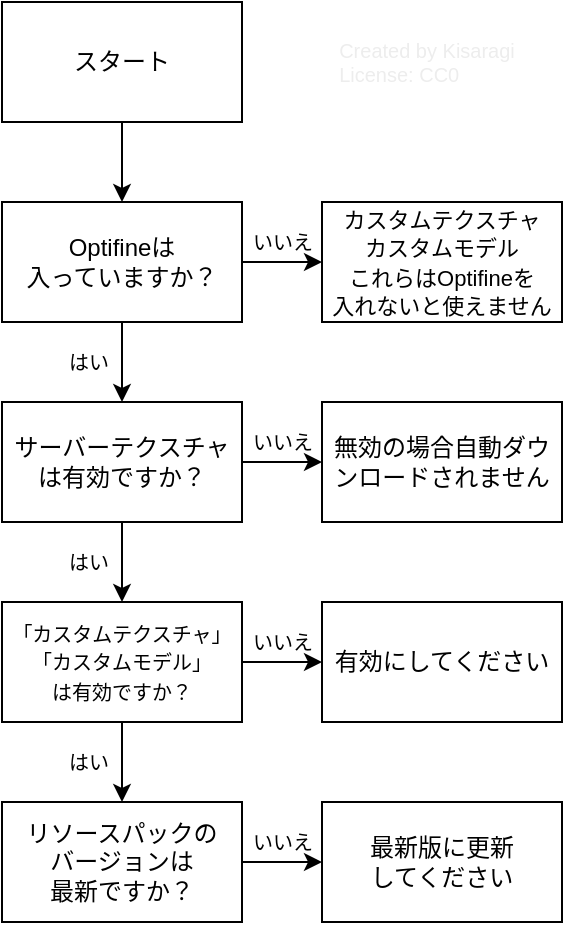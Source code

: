 <mxfile version="18.1.1" type="device"><diagram id="XY0PAWvXEExQlMB-qnIZ" name="Page-1"><mxGraphModel dx="777" dy="503" grid="0" gridSize="5" guides="1" tooltips="1" connect="1" arrows="1" fold="1" page="0" pageScale="1" pageWidth="827" pageHeight="1169" math="0" shadow="0"><root><mxCell id="0"/><mxCell id="1" parent="0"/><mxCell id="N30e_RbSjj6qOF0PRnEr-3" value="" style="edgeStyle=orthogonalEdgeStyle;rounded=0;orthogonalLoop=1;jettySize=auto;html=1;" edge="1" parent="1" source="N30e_RbSjj6qOF0PRnEr-1" target="N30e_RbSjj6qOF0PRnEr-2"><mxGeometry relative="1" as="geometry"/></mxCell><mxCell id="N30e_RbSjj6qOF0PRnEr-1" value="スタート" style="rounded=0;whiteSpace=wrap;html=1;" vertex="1" parent="1"><mxGeometry x="40" y="60" width="120" height="60" as="geometry"/></mxCell><mxCell id="N30e_RbSjj6qOF0PRnEr-5" value="" style="edgeStyle=orthogonalEdgeStyle;rounded=0;orthogonalLoop=1;jettySize=auto;html=1;" edge="1" parent="1" source="N30e_RbSjj6qOF0PRnEr-2" target="N30e_RbSjj6qOF0PRnEr-4"><mxGeometry relative="1" as="geometry"/></mxCell><mxCell id="N30e_RbSjj6qOF0PRnEr-7" value="" style="edgeStyle=orthogonalEdgeStyle;rounded=0;orthogonalLoop=1;jettySize=auto;html=1;fontSize=11;" edge="1" parent="1" source="N30e_RbSjj6qOF0PRnEr-2" target="N30e_RbSjj6qOF0PRnEr-6"><mxGeometry relative="1" as="geometry"/></mxCell><mxCell id="N30e_RbSjj6qOF0PRnEr-2" value="Optifineは&lt;br&gt;入っていますか？" style="rounded=0;whiteSpace=wrap;html=1;" vertex="1" parent="1"><mxGeometry x="40" y="160" width="120" height="60" as="geometry"/></mxCell><mxCell id="N30e_RbSjj6qOF0PRnEr-4" value="&lt;font style=&quot;font-size: 11px;&quot;&gt;カスタムテクスチャ&lt;br&gt;カスタムモデル&lt;br&gt;これらはOptifineを&lt;br&gt;入れないと使えません&lt;br&gt;&lt;/font&gt;" style="rounded=0;whiteSpace=wrap;html=1;" vertex="1" parent="1"><mxGeometry x="200" y="160" width="120" height="60" as="geometry"/></mxCell><mxCell id="N30e_RbSjj6qOF0PRnEr-9" value="" style="edgeStyle=orthogonalEdgeStyle;rounded=0;orthogonalLoop=1;jettySize=auto;html=1;fontSize=11;" edge="1" parent="1" source="N30e_RbSjj6qOF0PRnEr-6" target="N30e_RbSjj6qOF0PRnEr-8"><mxGeometry relative="1" as="geometry"/></mxCell><mxCell id="N30e_RbSjj6qOF0PRnEr-11" value="" style="edgeStyle=orthogonalEdgeStyle;rounded=0;orthogonalLoop=1;jettySize=auto;html=1;fontSize=10;" edge="1" parent="1" source="N30e_RbSjj6qOF0PRnEr-6" target="N30e_RbSjj6qOF0PRnEr-10"><mxGeometry relative="1" as="geometry"/></mxCell><mxCell id="N30e_RbSjj6qOF0PRnEr-6" value="サーバーテクスチャは有効ですか？" style="rounded=0;whiteSpace=wrap;html=1;" vertex="1" parent="1"><mxGeometry x="40" y="260" width="120" height="60" as="geometry"/></mxCell><mxCell id="N30e_RbSjj6qOF0PRnEr-8" value="無効の場合自動ダウンロードされません" style="rounded=0;whiteSpace=wrap;html=1;" vertex="1" parent="1"><mxGeometry x="200" y="260" width="120" height="60" as="geometry"/></mxCell><mxCell id="N30e_RbSjj6qOF0PRnEr-13" value="" style="edgeStyle=orthogonalEdgeStyle;rounded=0;orthogonalLoop=1;jettySize=auto;html=1;fontSize=10;" edge="1" parent="1" source="N30e_RbSjj6qOF0PRnEr-10" target="N30e_RbSjj6qOF0PRnEr-12"><mxGeometry relative="1" as="geometry"/></mxCell><mxCell id="N30e_RbSjj6qOF0PRnEr-20" value="" style="edgeStyle=orthogonalEdgeStyle;rounded=0;orthogonalLoop=1;jettySize=auto;html=1;fontSize=10;" edge="1" parent="1" source="N30e_RbSjj6qOF0PRnEr-10" target="N30e_RbSjj6qOF0PRnEr-19"><mxGeometry relative="1" as="geometry"/></mxCell><mxCell id="N30e_RbSjj6qOF0PRnEr-10" value="&lt;font style=&quot;font-size: 10px;&quot;&gt;「カスタムテクスチャ」&lt;br&gt;&lt;/font&gt;&lt;div&gt;&lt;font style=&quot;font-size: 10px;&quot;&gt;「カスタムモデル」&lt;/font&gt;&lt;/div&gt;&lt;div&gt;&lt;font style=&quot;font-size: 10px;&quot;&gt;は有効ですか？&lt;br&gt;&lt;/font&gt;&lt;/div&gt;" style="rounded=0;whiteSpace=wrap;html=1;" vertex="1" parent="1"><mxGeometry x="40" y="360" width="120" height="60" as="geometry"/></mxCell><mxCell id="N30e_RbSjj6qOF0PRnEr-12" value="有効にしてください" style="rounded=0;whiteSpace=wrap;html=1;" vertex="1" parent="1"><mxGeometry x="200" y="360" width="120" height="60" as="geometry"/></mxCell><mxCell id="N30e_RbSjj6qOF0PRnEr-14" value="いいえ" style="text;html=1;align=center;verticalAlign=middle;resizable=0;points=[];autosize=1;strokeColor=none;fillColor=none;fontSize=10;" vertex="1" parent="1"><mxGeometry x="155" y="170" width="50" height="20" as="geometry"/></mxCell><mxCell id="N30e_RbSjj6qOF0PRnEr-15" value="いいえ" style="text;html=1;align=center;verticalAlign=middle;resizable=0;points=[];autosize=1;strokeColor=none;fillColor=none;fontSize=10;" vertex="1" parent="1"><mxGeometry x="155" y="270" width="50" height="20" as="geometry"/></mxCell><mxCell id="N30e_RbSjj6qOF0PRnEr-16" value="いいえ" style="text;html=1;align=center;verticalAlign=middle;resizable=0;points=[];autosize=1;strokeColor=none;fillColor=none;fontSize=10;" vertex="1" parent="1"><mxGeometry x="155" y="370" width="50" height="20" as="geometry"/></mxCell><mxCell id="N30e_RbSjj6qOF0PRnEr-17" value="はい" style="text;html=1;align=center;verticalAlign=middle;resizable=0;points=[];autosize=1;strokeColor=none;fillColor=none;fontSize=10;" vertex="1" parent="1"><mxGeometry x="65" y="230" width="35" height="20" as="geometry"/></mxCell><mxCell id="N30e_RbSjj6qOF0PRnEr-18" value="はい" style="text;html=1;align=center;verticalAlign=middle;resizable=0;points=[];autosize=1;strokeColor=none;fillColor=none;fontSize=10;" vertex="1" parent="1"><mxGeometry x="65" y="330" width="35" height="20" as="geometry"/></mxCell><mxCell id="N30e_RbSjj6qOF0PRnEr-22" value="" style="edgeStyle=orthogonalEdgeStyle;rounded=0;orthogonalLoop=1;jettySize=auto;html=1;fontSize=10;" edge="1" parent="1" source="N30e_RbSjj6qOF0PRnEr-19" target="N30e_RbSjj6qOF0PRnEr-21"><mxGeometry relative="1" as="geometry"/></mxCell><mxCell id="N30e_RbSjj6qOF0PRnEr-19" value="&lt;div&gt;リソースパックの&lt;/div&gt;&lt;div&gt;バージョンは&lt;/div&gt;&lt;div&gt;最新ですか？&lt;br&gt;&lt;/div&gt;" style="rounded=0;whiteSpace=wrap;html=1;" vertex="1" parent="1"><mxGeometry x="40" y="460" width="120" height="60" as="geometry"/></mxCell><mxCell id="N30e_RbSjj6qOF0PRnEr-21" value="最新版に更新&lt;br&gt;してください" style="rounded=0;whiteSpace=wrap;html=1;" vertex="1" parent="1"><mxGeometry x="200" y="460" width="120" height="60" as="geometry"/></mxCell><mxCell id="N30e_RbSjj6qOF0PRnEr-23" value="はい" style="text;html=1;align=center;verticalAlign=middle;resizable=0;points=[];autosize=1;strokeColor=none;fillColor=none;fontSize=10;" vertex="1" parent="1"><mxGeometry x="65" y="430" width="35" height="20" as="geometry"/></mxCell><mxCell id="N30e_RbSjj6qOF0PRnEr-24" value="いいえ" style="text;html=1;align=center;verticalAlign=middle;resizable=0;points=[];autosize=1;strokeColor=none;fillColor=none;fontSize=10;" vertex="1" parent="1"><mxGeometry x="155" y="470" width="50" height="20" as="geometry"/></mxCell><mxCell id="N30e_RbSjj6qOF0PRnEr-26" value="&lt;font color=&quot;#EDEDED&quot;&gt;Created by Kisaragi&lt;br&gt;&lt;/font&gt;&lt;div align=&quot;left&quot;&gt;&lt;font color=&quot;#EDEDED&quot;&gt;License: CC0&lt;br&gt;&lt;/font&gt;&lt;/div&gt;" style="text;html=1;strokeColor=none;fillColor=none;align=center;verticalAlign=middle;whiteSpace=wrap;rounded=0;fontSize=10;" vertex="1" parent="1"><mxGeometry x="200" y="75" width="105" height="30" as="geometry"/></mxCell></root></mxGraphModel></diagram></mxfile>